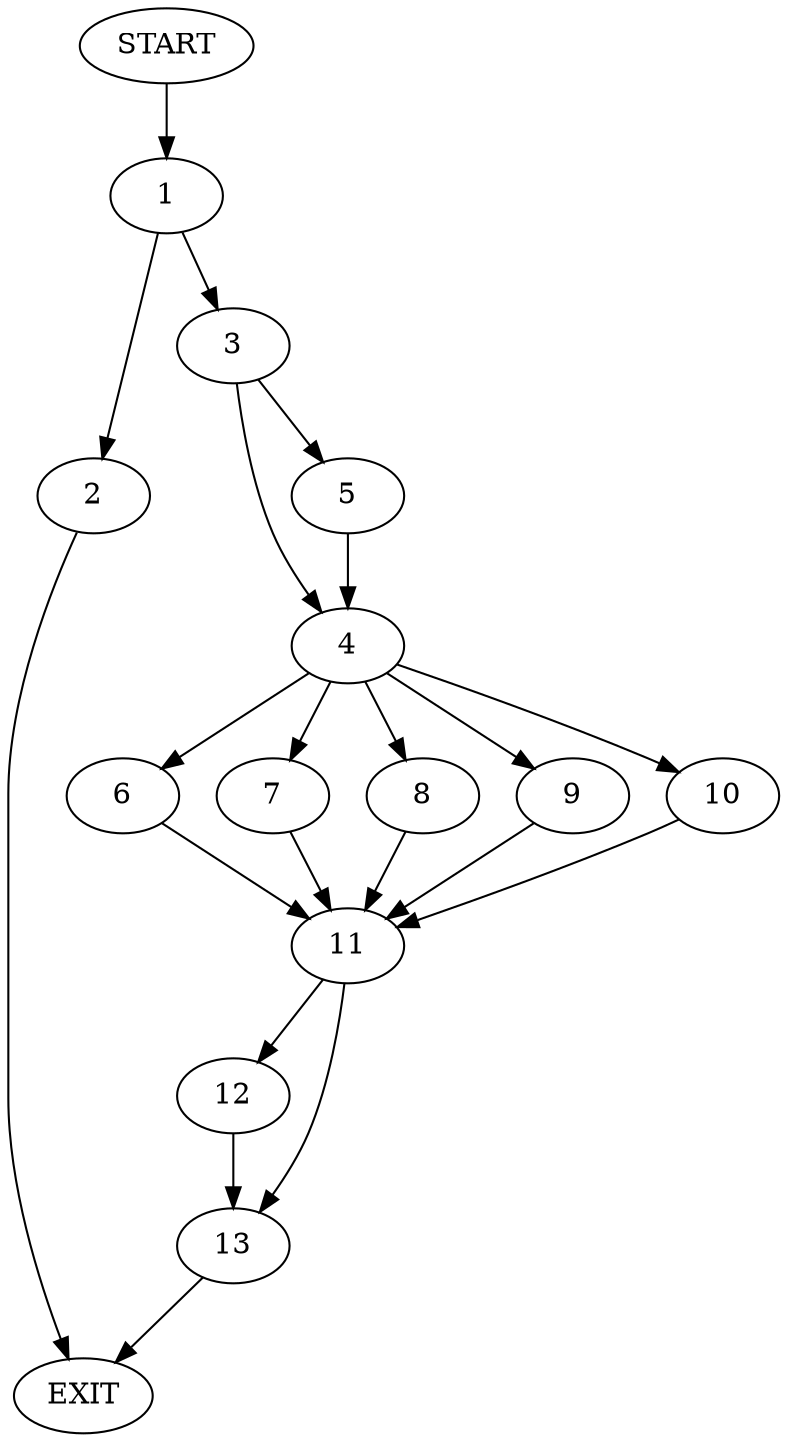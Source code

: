 digraph {
0 [label="START"]
14 [label="EXIT"]
0 -> 1
1 -> 2
1 -> 3
3 -> 4
3 -> 5
2 -> 14
5 -> 4
4 -> 6
4 -> 7
4 -> 8
4 -> 9
4 -> 10
9 -> 11
6 -> 11
10 -> 11
8 -> 11
7 -> 11
11 -> 12
11 -> 13
13 -> 14
12 -> 13
}
